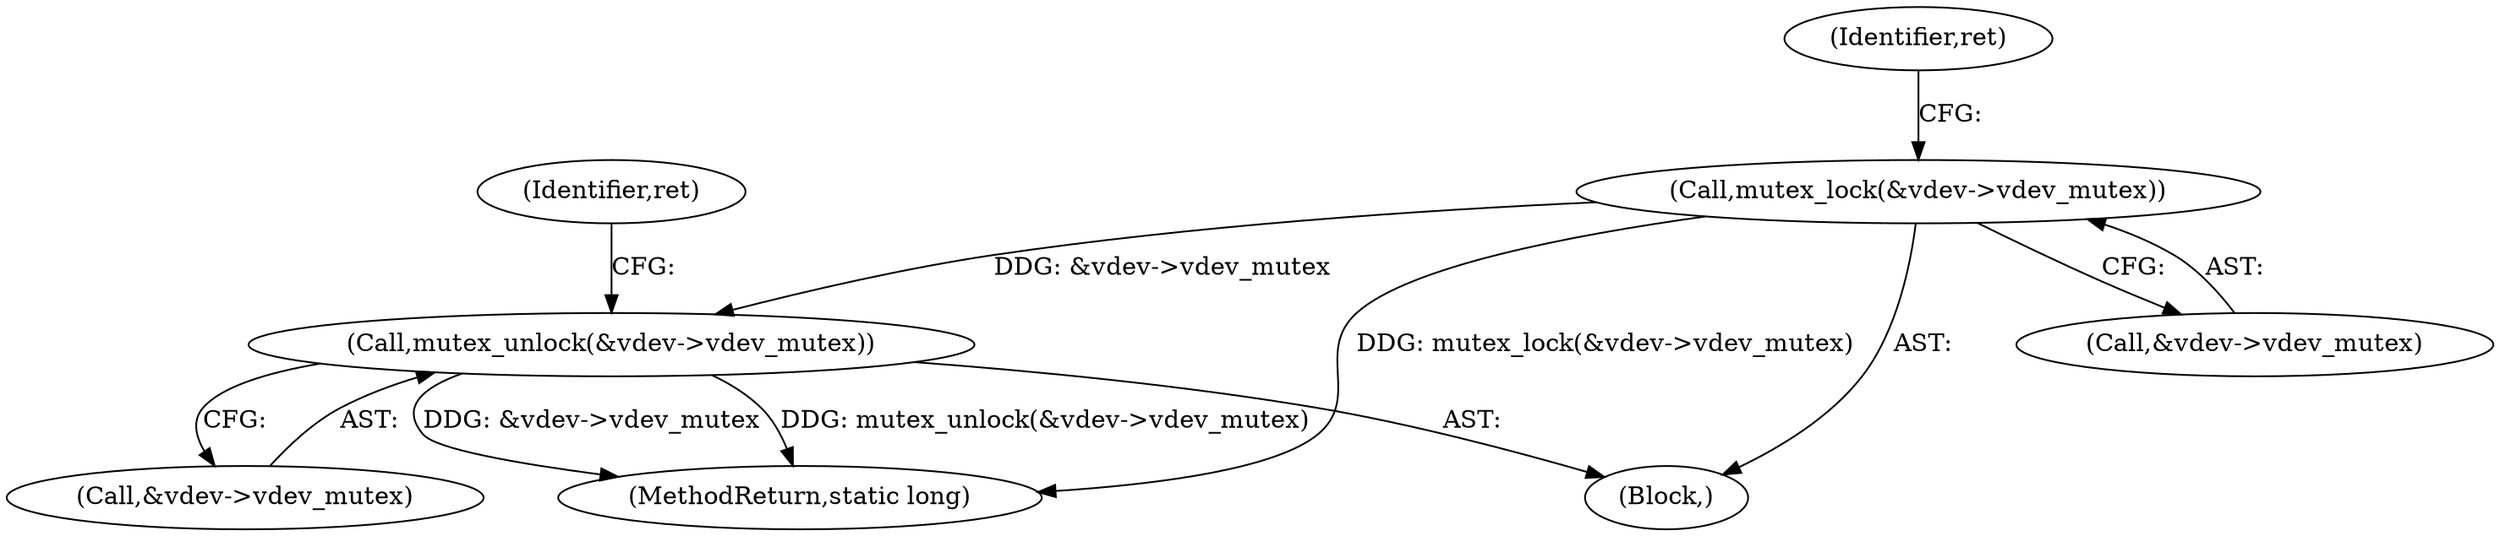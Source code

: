 digraph "0_linux_9bf292bfca94694a721449e3fd752493856710f6@API" {
"1000309" [label="(Call,mutex_lock(&vdev->vdev_mutex))"];
"1000363" [label="(Call,mutex_unlock(&vdev->vdev_mutex))"];
"1000364" [label="(Call,&vdev->vdev_mutex)"];
"1000376" [label="(MethodReturn,static long)"];
"1000363" [label="(Call,mutex_unlock(&vdev->vdev_mutex))"];
"1000310" [label="(Call,&vdev->vdev_mutex)"];
"1000307" [label="(Block,)"];
"1000309" [label="(Call,mutex_lock(&vdev->vdev_mutex))"];
"1000369" [label="(Identifier,ret)"];
"1000315" [label="(Identifier,ret)"];
"1000309" -> "1000307"  [label="AST: "];
"1000309" -> "1000310"  [label="CFG: "];
"1000310" -> "1000309"  [label="AST: "];
"1000315" -> "1000309"  [label="CFG: "];
"1000309" -> "1000376"  [label="DDG: mutex_lock(&vdev->vdev_mutex)"];
"1000309" -> "1000363"  [label="DDG: &vdev->vdev_mutex"];
"1000363" -> "1000307"  [label="AST: "];
"1000363" -> "1000364"  [label="CFG: "];
"1000364" -> "1000363"  [label="AST: "];
"1000369" -> "1000363"  [label="CFG: "];
"1000363" -> "1000376"  [label="DDG: &vdev->vdev_mutex"];
"1000363" -> "1000376"  [label="DDG: mutex_unlock(&vdev->vdev_mutex)"];
}
